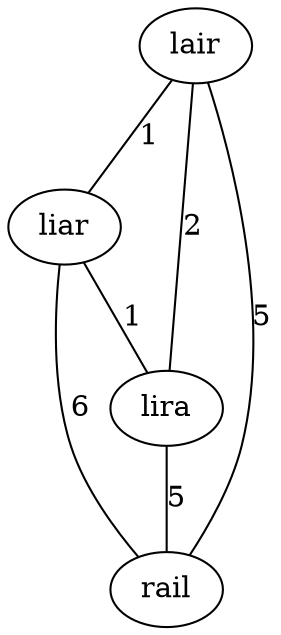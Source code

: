 graph {
	lair -- liar [ label="1" ];
	lair -- lira [ label="2" ];
	lair -- rail [ label="5" ];
	liar -- lira [ label="1" ];
	liar -- rail [ label="6" ];
	lira -- rail [ label="5" ];
}